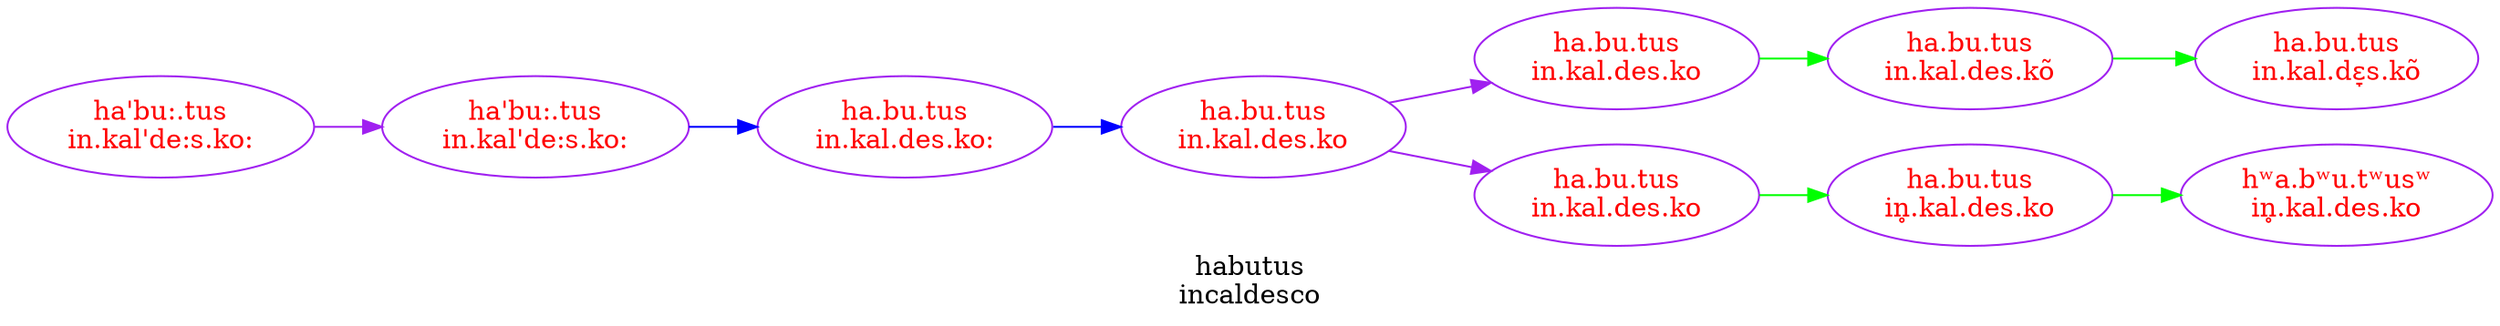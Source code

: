 digraph " We display the history of a word" {
label = "habutus
incaldesco" 
graph[rankdir="LR"];
node [style="filled", fillcolor = "white"];
edge [style="solid", color="purple"];
0 [label="ha.bu.tus
in.kal.des.ko", fillcolor= white, color="purple",  fontcolor="red"];
1 [label="ha'bu:.tus
in.kal'de:s.ko:", fillcolor= white, color="purple",  fontcolor="red"];
2 [label="ha.bu.tus
in.kal.des.ko", fillcolor= white, color="purple",  fontcolor="red"];
3 [label="ha.bu.tus
in̥.kal.des.ko", fillcolor= white, color="purple",  fontcolor="red"];
4 [label="ha.bu.tus
in.kal.des.kõ", fillcolor= white, color="purple",  fontcolor="red"];
5 [label="ha'bu:.tus
in.kal'de:s.ko:", fillcolor= white, color="purple",  fontcolor="red"];
6 [label="ha.bu.tus
in.kal.des.ko:", fillcolor= white, color="purple",  fontcolor="red"];
7 [label="ha.bu.tus
in.kal.des.ko", fillcolor= white, color="purple",  fontcolor="red"];
8 [label="ha.bu.tus
in.kal.dɛ̞s.kõ", fillcolor= white, color="purple",  fontcolor="red"];
9 [label="hʷa.bʷu.tʷusʷ
in̥.kal.des.ko", fillcolor= white, color="purple",  fontcolor="red"];
6 -> 0[style="solid", color="blue"];
5 -> 6[style="solid", color="blue"];
1 -> 5;
4 -> 8[style="solid", color="green"];
2 -> 4[style="solid", color="green"];
0 -> 2;
3 -> 9[style="solid", color="green"];
7 -> 3[style="solid", color="green"];
0 -> 7;
}